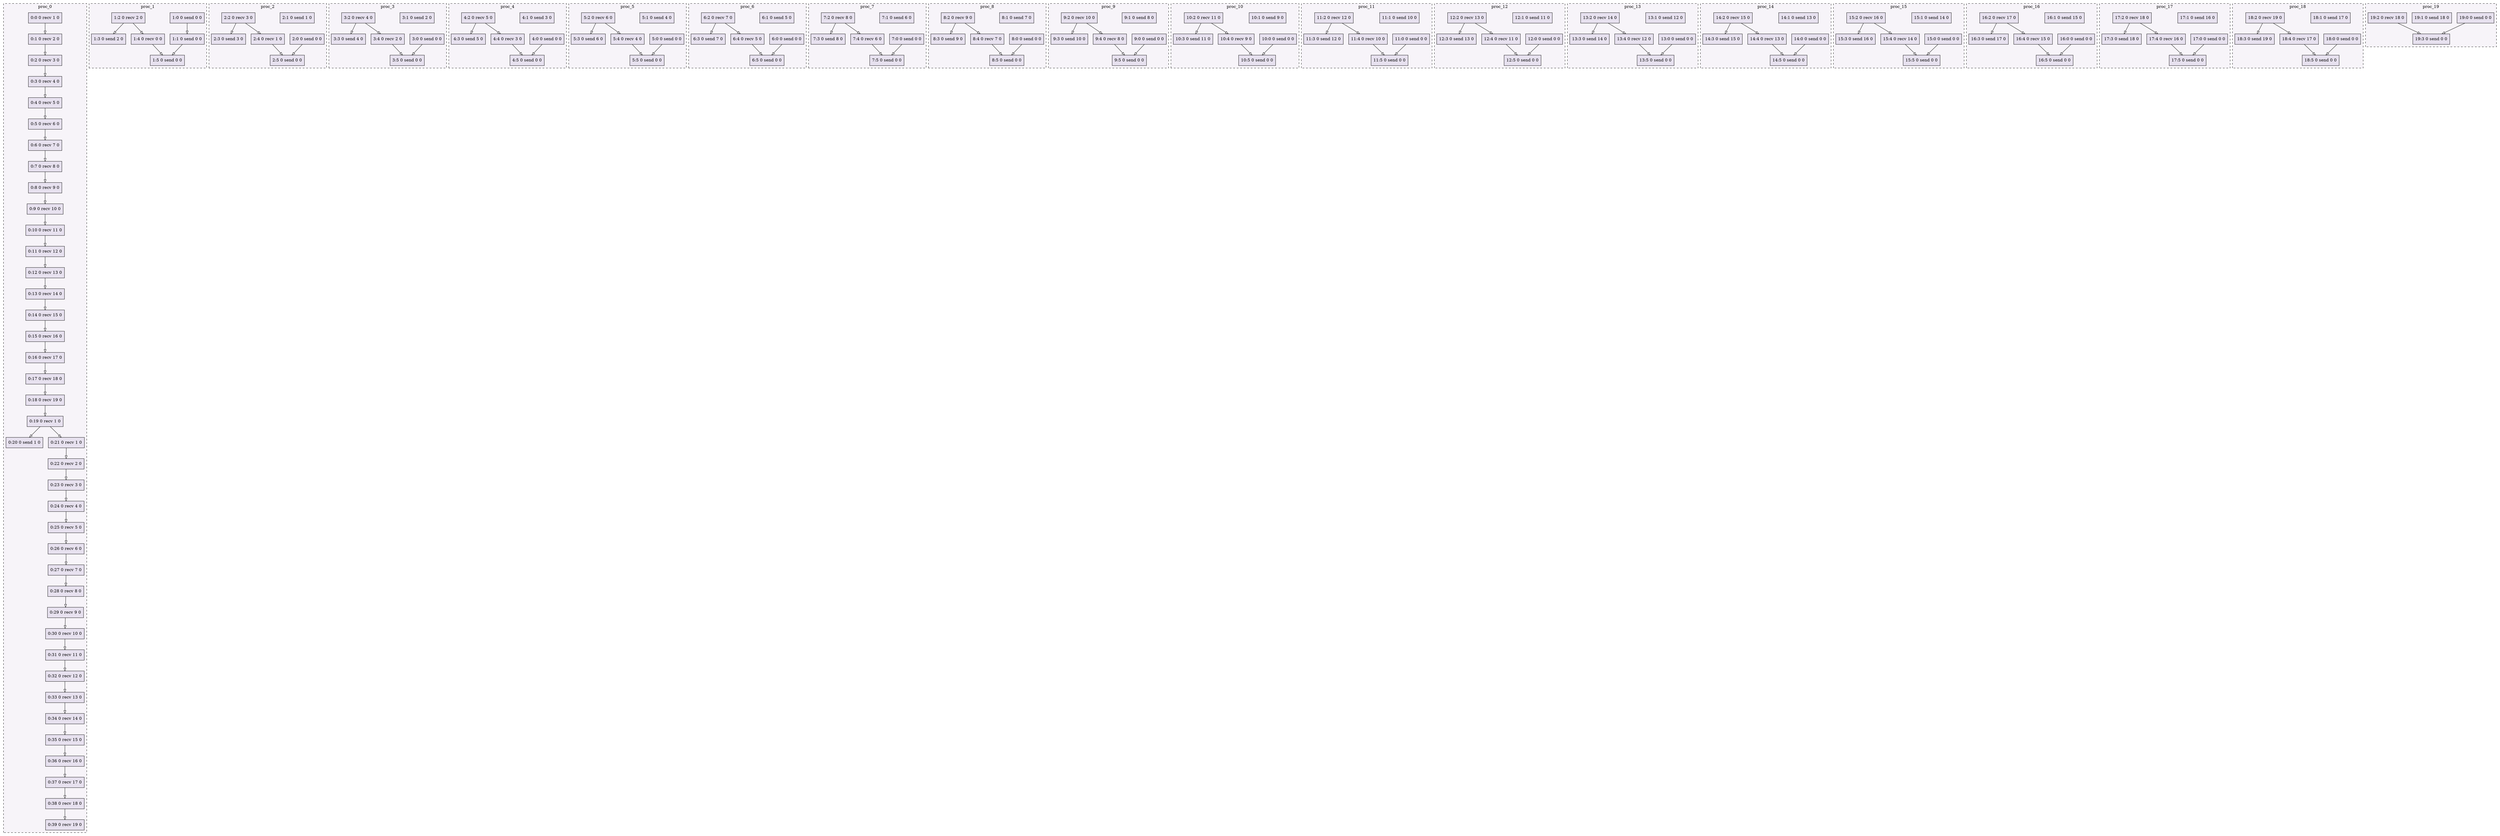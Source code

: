 digraph{node[shape=record style=filled colorscheme=purd9 fillcolor=2];subgraph cluster0{style=dashed;colorscheme=purd9;bgcolor=1;edge[arrowhead=empty];label=proc_0;0[label="0:0 0 recv 1 0"];1[label="0:1 0 recv 2 0"];2[label="0:2 0 recv 3 0"];3[label="0:3 0 recv 4 0"];4[label="0:4 0 recv 5 0"];5[label="0:5 0 recv 6 0"];6[label="0:6 0 recv 7 0"];7[label="0:7 0 recv 8 0"];8[label="0:8 0 recv 9 0"];9[label="0:9 0 recv 10 0"];10[label="0:10 0 recv 11 0"];11[label="0:11 0 recv 12 0"];12[label="0:12 0 recv 13 0"];13[label="0:13 0 recv 14 0"];14[label="0:14 0 recv 15 0"];15[label="0:15 0 recv 16 0"];16[label="0:16 0 recv 17 0"];17[label="0:17 0 recv 18 0"];18[label="0:18 0 recv 19 0"];19[label="0:19 0 recv 1 0"];20[label="0:20 0 send 1 0"];21[label="0:21 0 recv 1 0"];22[label="0:22 0 recv 2 0"];23[label="0:23 0 recv 3 0"];24[label="0:24 0 recv 4 0"];25[label="0:25 0 recv 5 0"];26[label="0:26 0 recv 6 0"];27[label="0:27 0 recv 7 0"];28[label="0:28 0 recv 8 0"];29[label="0:29 0 recv 9 0"];30[label="0:30 0 recv 10 0"];31[label="0:31 0 recv 11 0"];32[label="0:32 0 recv 12 0"];33[label="0:33 0 recv 13 0"];34[label="0:34 0 recv 14 0"];35[label="0:35 0 recv 15 0"];36[label="0:36 0 recv 16 0"];37[label="0:37 0 recv 17 0"];38[label="0:38 0 recv 18 0"];39[label="0:39 0 recv 19 0"];0->1;1->2;2->3;3->4;4->5;5->6;6->7;7->8;8->9;9->10;10->11;11->12;12->13;13->14;14->15;15->16;16->17;17->18;18->19;19->20;19->21;21->22;22->23;23->24;24->25;25->26;26->27;27->28;28->29;29->30;30->31;31->32;32->33;33->34;34->35;35->36;36->37;37->38;38->39;}subgraph cluster1{style=dashed;colorscheme=purd9;bgcolor=1;edge[arrowhead=empty];label=proc_1;40[label="1:0 0 send 0 0"];41[label="1:1 0 send 0 0"];42[label="1:2 0 recv 2 0"];43[label="1:3 0 send 2 0"];44[label="1:4 0 recv 0 0"];45[label="1:5 0 send 0 0"];40->41;42->43;42->44;44->45;41->45;}subgraph cluster2{style=dashed;colorscheme=purd9;bgcolor=1;edge[arrowhead=empty];label=proc_2;46[label="2:0 0 send 0 0"];47[label="2:1 0 send 1 0"];48[label="2:2 0 recv 3 0"];49[label="2:3 0 send 3 0"];50[label="2:4 0 recv 1 0"];51[label="2:5 0 send 0 0"];48->49;48->50;50->51;46->51;}subgraph cluster3{style=dashed;colorscheme=purd9;bgcolor=1;edge[arrowhead=empty];label=proc_3;52[label="3:0 0 send 0 0"];53[label="3:1 0 send 2 0"];54[label="3:2 0 recv 4 0"];55[label="3:3 0 send 4 0"];56[label="3:4 0 recv 2 0"];57[label="3:5 0 send 0 0"];54->55;54->56;56->57;52->57;}subgraph cluster4{style=dashed;colorscheme=purd9;bgcolor=1;edge[arrowhead=empty];label=proc_4;58[label="4:0 0 send 0 0"];59[label="4:1 0 send 3 0"];60[label="4:2 0 recv 5 0"];61[label="4:3 0 send 5 0"];62[label="4:4 0 recv 3 0"];63[label="4:5 0 send 0 0"];60->61;60->62;62->63;58->63;}subgraph cluster5{style=dashed;colorscheme=purd9;bgcolor=1;edge[arrowhead=empty];label=proc_5;64[label="5:0 0 send 0 0"];65[label="5:1 0 send 4 0"];66[label="5:2 0 recv 6 0"];67[label="5:3 0 send 6 0"];68[label="5:4 0 recv 4 0"];69[label="5:5 0 send 0 0"];66->67;66->68;68->69;64->69;}subgraph cluster6{style=dashed;colorscheme=purd9;bgcolor=1;edge[arrowhead=empty];label=proc_6;70[label="6:0 0 send 0 0"];71[label="6:1 0 send 5 0"];72[label="6:2 0 recv 7 0"];73[label="6:3 0 send 7 0"];74[label="6:4 0 recv 5 0"];75[label="6:5 0 send 0 0"];72->73;72->74;74->75;70->75;}subgraph cluster7{style=dashed;colorscheme=purd9;bgcolor=1;edge[arrowhead=empty];label=proc_7;76[label="7:0 0 send 0 0"];77[label="7:1 0 send 6 0"];78[label="7:2 0 recv 8 0"];79[label="7:3 0 send 8 0"];80[label="7:4 0 recv 6 0"];81[label="7:5 0 send 0 0"];78->79;78->80;80->81;76->81;}subgraph cluster8{style=dashed;colorscheme=purd9;bgcolor=1;edge[arrowhead=empty];label=proc_8;82[label="8:0 0 send 0 0"];83[label="8:1 0 send 7 0"];84[label="8:2 0 recv 9 0"];85[label="8:3 0 send 9 0"];86[label="8:4 0 recv 7 0"];87[label="8:5 0 send 0 0"];84->85;84->86;86->87;82->87;}subgraph cluster9{style=dashed;colorscheme=purd9;bgcolor=1;edge[arrowhead=empty];label=proc_9;88[label="9:0 0 send 0 0"];89[label="9:1 0 send 8 0"];90[label="9:2 0 recv 10 0"];91[label="9:3 0 send 10 0"];92[label="9:4 0 recv 8 0"];93[label="9:5 0 send 0 0"];90->91;90->92;92->93;88->93;}subgraph cluster10{style=dashed;colorscheme=purd9;bgcolor=1;edge[arrowhead=empty];label=proc_10;94[label="10:0 0 send 0 0"];95[label="10:1 0 send 9 0"];96[label="10:2 0 recv 11 0"];97[label="10:3 0 send 11 0"];98[label="10:4 0 recv 9 0"];99[label="10:5 0 send 0 0"];96->97;96->98;98->99;94->99;}subgraph cluster11{style=dashed;colorscheme=purd9;bgcolor=1;edge[arrowhead=empty];label=proc_11;100[label="11:0 0 send 0 0"];101[label="11:1 0 send 10 0"];102[label="11:2 0 recv 12 0"];103[label="11:3 0 send 12 0"];104[label="11:4 0 recv 10 0"];105[label="11:5 0 send 0 0"];102->103;102->104;104->105;100->105;}subgraph cluster12{style=dashed;colorscheme=purd9;bgcolor=1;edge[arrowhead=empty];label=proc_12;106[label="12:0 0 send 0 0"];107[label="12:1 0 send 11 0"];108[label="12:2 0 recv 13 0"];109[label="12:3 0 send 13 0"];110[label="12:4 0 recv 11 0"];111[label="12:5 0 send 0 0"];108->109;108->110;110->111;106->111;}subgraph cluster13{style=dashed;colorscheme=purd9;bgcolor=1;edge[arrowhead=empty];label=proc_13;112[label="13:0 0 send 0 0"];113[label="13:1 0 send 12 0"];114[label="13:2 0 recv 14 0"];115[label="13:3 0 send 14 0"];116[label="13:4 0 recv 12 0"];117[label="13:5 0 send 0 0"];114->115;114->116;116->117;112->117;}subgraph cluster14{style=dashed;colorscheme=purd9;bgcolor=1;edge[arrowhead=empty];label=proc_14;118[label="14:0 0 send 0 0"];119[label="14:1 0 send 13 0"];120[label="14:2 0 recv 15 0"];121[label="14:3 0 send 15 0"];122[label="14:4 0 recv 13 0"];123[label="14:5 0 send 0 0"];120->121;120->122;122->123;118->123;}subgraph cluster15{style=dashed;colorscheme=purd9;bgcolor=1;edge[arrowhead=empty];label=proc_15;124[label="15:0 0 send 0 0"];125[label="15:1 0 send 14 0"];126[label="15:2 0 recv 16 0"];127[label="15:3 0 send 16 0"];128[label="15:4 0 recv 14 0"];129[label="15:5 0 send 0 0"];126->127;126->128;128->129;124->129;}subgraph cluster16{style=dashed;colorscheme=purd9;bgcolor=1;edge[arrowhead=empty];label=proc_16;130[label="16:0 0 send 0 0"];131[label="16:1 0 send 15 0"];132[label="16:2 0 recv 17 0"];133[label="16:3 0 send 17 0"];134[label="16:4 0 recv 15 0"];135[label="16:5 0 send 0 0"];132->133;132->134;134->135;130->135;}subgraph cluster17{style=dashed;colorscheme=purd9;bgcolor=1;edge[arrowhead=empty];label=proc_17;136[label="17:0 0 send 0 0"];137[label="17:1 0 send 16 0"];138[label="17:2 0 recv 18 0"];139[label="17:3 0 send 18 0"];140[label="17:4 0 recv 16 0"];141[label="17:5 0 send 0 0"];138->139;138->140;140->141;136->141;}subgraph cluster18{style=dashed;colorscheme=purd9;bgcolor=1;edge[arrowhead=empty];label=proc_18;142[label="18:0 0 send 0 0"];143[label="18:1 0 send 17 0"];144[label="18:2 0 recv 19 0"];145[label="18:3 0 send 19 0"];146[label="18:4 0 recv 17 0"];147[label="18:5 0 send 0 0"];144->145;144->146;146->147;142->147;}subgraph cluster19{style=dashed;colorscheme=purd9;bgcolor=1;edge[arrowhead=empty];label=proc_19;148[label="19:0 0 send 0 0"];149[label="19:1 0 send 18 0"];150[label="19:2 0 recv 18 0"];151[label="19:3 0 send 0 0"];150->151;148->151;}}